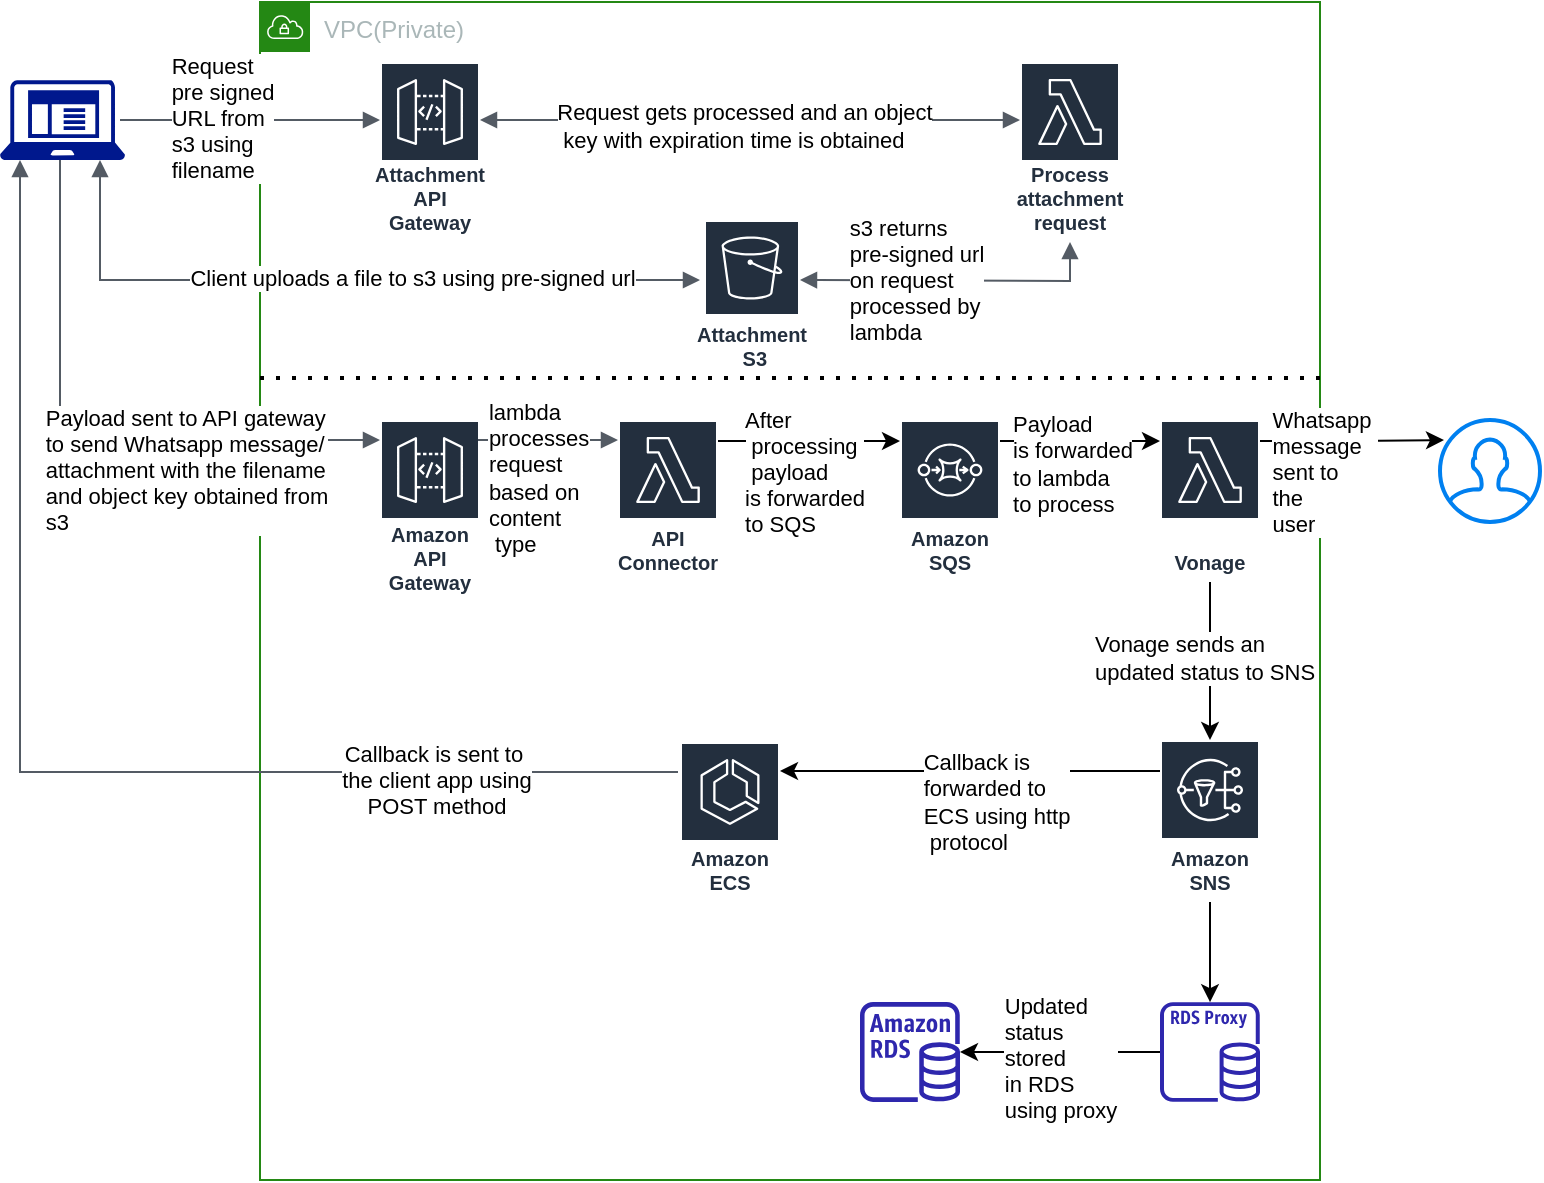 <mxfile version="17.1.3" type="github"><diagram id="vakftpAUyodfLYpdDC9n" name="Page-1"><mxGraphModel dx="946" dy="614" grid="1" gridSize="10" guides="1" tooltips="1" connect="1" arrows="1" fold="1" page="1" pageScale="1" pageWidth="827" pageHeight="1169" math="0" shadow="0"><root><mxCell id="0"/><mxCell id="1" parent="0"/><mxCell id="lhQ1l2nYaHMBvb2YkjtT-1" value="" style="sketch=0;aspect=fixed;pointerEvents=1;shadow=0;dashed=0;html=1;strokeColor=none;labelPosition=center;verticalLabelPosition=bottom;verticalAlign=top;align=center;fillColor=#00188D;shape=mxgraph.mscae.enterprise.client_application" vertex="1" parent="1"><mxGeometry x="10" y="70" width="62.5" height="40" as="geometry"/></mxCell><mxCell id="lhQ1l2nYaHMBvb2YkjtT-2" value="VPC(Private)" style="points=[[0,0],[0.25,0],[0.5,0],[0.75,0],[1,0],[1,0.25],[1,0.5],[1,0.75],[1,1],[0.75,1],[0.5,1],[0.25,1],[0,1],[0,0.75],[0,0.5],[0,0.25]];outlineConnect=0;gradientColor=none;html=1;whiteSpace=wrap;fontSize=12;fontStyle=0;container=1;pointerEvents=0;collapsible=0;recursiveResize=0;shape=mxgraph.aws4.group;grIcon=mxgraph.aws4.group_vpc;strokeColor=#248814;fillColor=none;verticalAlign=top;align=left;spacingLeft=30;fontColor=#AAB7B8;dashed=0;" vertex="1" parent="1"><mxGeometry x="140" y="31" width="530" height="589" as="geometry"/></mxCell><mxCell id="lhQ1l2nYaHMBvb2YkjtT-4" value="Attachment API Gateway" style="sketch=0;outlineConnect=0;fontColor=#232F3E;gradientColor=none;strokeColor=#ffffff;fillColor=#232F3E;dashed=0;verticalLabelPosition=middle;verticalAlign=bottom;align=center;html=1;whiteSpace=wrap;fontSize=10;fontStyle=1;spacing=3;shape=mxgraph.aws4.productIcon;prIcon=mxgraph.aws4.api_gateway;" vertex="1" parent="lhQ1l2nYaHMBvb2YkjtT-2"><mxGeometry x="60" y="30" width="50" height="90" as="geometry"/></mxCell><mxCell id="lhQ1l2nYaHMBvb2YkjtT-5" value="Process attachment request" style="sketch=0;outlineConnect=0;fontColor=#232F3E;gradientColor=none;strokeColor=#ffffff;fillColor=#232F3E;dashed=0;verticalLabelPosition=middle;verticalAlign=bottom;align=center;html=1;whiteSpace=wrap;fontSize=10;fontStyle=1;spacing=3;shape=mxgraph.aws4.productIcon;prIcon=mxgraph.aws4.lambda;" vertex="1" parent="lhQ1l2nYaHMBvb2YkjtT-2"><mxGeometry x="380" y="30" width="50" height="90" as="geometry"/></mxCell><mxCell id="lhQ1l2nYaHMBvb2YkjtT-6" value="Attachment&lt;br&gt;&amp;nbsp;S3" style="sketch=0;outlineConnect=0;fontColor=#232F3E;gradientColor=none;strokeColor=#ffffff;fillColor=#232F3E;dashed=0;verticalLabelPosition=middle;verticalAlign=bottom;align=center;html=1;whiteSpace=wrap;fontSize=10;fontStyle=1;spacing=3;shape=mxgraph.aws4.productIcon;prIcon=mxgraph.aws4.s3;" vertex="1" parent="lhQ1l2nYaHMBvb2YkjtT-2"><mxGeometry x="222" y="109" width="48" height="79" as="geometry"/></mxCell><mxCell id="lhQ1l2nYaHMBvb2YkjtT-7" value="Amazon API Gateway" style="sketch=0;outlineConnect=0;fontColor=#232F3E;gradientColor=none;strokeColor=#ffffff;fillColor=#232F3E;dashed=0;verticalLabelPosition=middle;verticalAlign=bottom;align=center;html=1;whiteSpace=wrap;fontSize=10;fontStyle=1;spacing=3;shape=mxgraph.aws4.productIcon;prIcon=mxgraph.aws4.api_gateway;" vertex="1" parent="lhQ1l2nYaHMBvb2YkjtT-2"><mxGeometry x="60" y="209" width="50" height="91" as="geometry"/></mxCell><mxCell id="lhQ1l2nYaHMBvb2YkjtT-57" style="edgeStyle=orthogonalEdgeStyle;rounded=0;orthogonalLoop=1;jettySize=auto;html=1;" edge="1" parent="lhQ1l2nYaHMBvb2YkjtT-2"><mxGeometry relative="1" as="geometry"><mxPoint x="229" y="219.5" as="sourcePoint"/><mxPoint x="320" y="219.5" as="targetPoint"/></mxGeometry></mxCell><mxCell id="lhQ1l2nYaHMBvb2YkjtT-58" value="&lt;div style=&quot;text-align: justify&quot;&gt;After&lt;/div&gt;&lt;div style=&quot;text-align: justify&quot;&gt;&amp;nbsp;processing&lt;/div&gt;&lt;div style=&quot;text-align: justify&quot;&gt;&amp;nbsp;payload&lt;/div&gt;&lt;div style=&quot;text-align: justify&quot;&gt;is forwarded&lt;/div&gt;&lt;div style=&quot;text-align: justify&quot;&gt;to SQS&lt;/div&gt;" style="edgeLabel;html=1;align=center;verticalAlign=middle;resizable=0;points=[];" vertex="1" connectable="0" parent="lhQ1l2nYaHMBvb2YkjtT-57"><mxGeometry x="-0.077" relative="1" as="geometry"><mxPoint x="1" y="15" as="offset"/></mxGeometry></mxCell><mxCell id="lhQ1l2nYaHMBvb2YkjtT-8" value="API Connector" style="sketch=0;outlineConnect=0;fontColor=#232F3E;gradientColor=none;strokeColor=#ffffff;fillColor=#232F3E;dashed=0;verticalLabelPosition=middle;verticalAlign=bottom;align=center;html=1;whiteSpace=wrap;fontSize=10;fontStyle=1;spacing=3;shape=mxgraph.aws4.productIcon;prIcon=mxgraph.aws4.lambda;" vertex="1" parent="lhQ1l2nYaHMBvb2YkjtT-2"><mxGeometry x="179" y="209" width="50" height="81" as="geometry"/></mxCell><mxCell id="lhQ1l2nYaHMBvb2YkjtT-59" value="&lt;div style=&quot;text-align: justify&quot;&gt;&lt;br&gt;&lt;/div&gt;" style="edgeStyle=orthogonalEdgeStyle;rounded=0;orthogonalLoop=1;jettySize=auto;html=1;" edge="1" parent="lhQ1l2nYaHMBvb2YkjtT-2"><mxGeometry relative="1" as="geometry"><mxPoint x="370" y="219.5" as="sourcePoint"/><mxPoint x="450" y="219.5" as="targetPoint"/></mxGeometry></mxCell><mxCell id="lhQ1l2nYaHMBvb2YkjtT-61" value="&lt;div style=&quot;text-align: justify&quot;&gt;Payload&amp;nbsp;&lt;/div&gt;&lt;div style=&quot;text-align: justify&quot;&gt;is forwarded&lt;/div&gt;&lt;div style=&quot;text-align: justify&quot;&gt;to lambda&lt;/div&gt;&lt;div style=&quot;text-align: justify&quot;&gt;to process&lt;/div&gt;" style="edgeLabel;html=1;align=center;verticalAlign=middle;resizable=0;points=[];" vertex="1" connectable="0" parent="lhQ1l2nYaHMBvb2YkjtT-59"><mxGeometry x="-0.1" y="1" relative="1" as="geometry"><mxPoint y="12" as="offset"/></mxGeometry></mxCell><mxCell id="lhQ1l2nYaHMBvb2YkjtT-9" value="Amazon SQS" style="sketch=0;outlineConnect=0;fontColor=#232F3E;gradientColor=none;strokeColor=#ffffff;fillColor=#232F3E;dashed=0;verticalLabelPosition=middle;verticalAlign=bottom;align=center;html=1;whiteSpace=wrap;fontSize=10;fontStyle=1;spacing=3;shape=mxgraph.aws4.productIcon;prIcon=mxgraph.aws4.sqs;" vertex="1" parent="lhQ1l2nYaHMBvb2YkjtT-2"><mxGeometry x="320" y="209" width="50" height="81" as="geometry"/></mxCell><mxCell id="lhQ1l2nYaHMBvb2YkjtT-65" style="edgeStyle=orthogonalEdgeStyle;rounded=0;orthogonalLoop=1;jettySize=auto;html=1;" edge="1" parent="lhQ1l2nYaHMBvb2YkjtT-2" source="lhQ1l2nYaHMBvb2YkjtT-10" target="lhQ1l2nYaHMBvb2YkjtT-11"><mxGeometry relative="1" as="geometry"/></mxCell><mxCell id="lhQ1l2nYaHMBvb2YkjtT-66" value="&lt;div style=&quot;text-align: justify&quot;&gt;Vonage&amp;nbsp;sends an&lt;/div&gt;&lt;div style=&quot;text-align: justify&quot;&gt;updated status to SNS&lt;/div&gt;" style="edgeLabel;html=1;align=center;verticalAlign=middle;resizable=0;points=[];" vertex="1" connectable="0" parent="lhQ1l2nYaHMBvb2YkjtT-65"><mxGeometry x="-0.443" y="3" relative="1" as="geometry"><mxPoint x="-6" y="16" as="offset"/></mxGeometry></mxCell><mxCell id="lhQ1l2nYaHMBvb2YkjtT-10" value="Vonage" style="sketch=0;outlineConnect=0;fontColor=#232F3E;gradientColor=none;strokeColor=#ffffff;fillColor=#232F3E;dashed=0;verticalLabelPosition=middle;verticalAlign=bottom;align=center;html=1;whiteSpace=wrap;fontSize=10;fontStyle=1;spacing=3;shape=mxgraph.aws4.productIcon;prIcon=mxgraph.aws4.lambda;" vertex="1" parent="lhQ1l2nYaHMBvb2YkjtT-2"><mxGeometry x="450" y="209" width="50" height="81" as="geometry"/></mxCell><mxCell id="lhQ1l2nYaHMBvb2YkjtT-63" style="edgeStyle=orthogonalEdgeStyle;rounded=0;orthogonalLoop=1;jettySize=auto;html=1;" edge="1" parent="lhQ1l2nYaHMBvb2YkjtT-2" source="lhQ1l2nYaHMBvb2YkjtT-11" target="lhQ1l2nYaHMBvb2YkjtT-42"><mxGeometry relative="1" as="geometry"/></mxCell><mxCell id="lhQ1l2nYaHMBvb2YkjtT-64" style="edgeStyle=orthogonalEdgeStyle;rounded=0;orthogonalLoop=1;jettySize=auto;html=1;" edge="1" parent="lhQ1l2nYaHMBvb2YkjtT-2"><mxGeometry relative="1" as="geometry"><mxPoint x="450" y="384.5" as="sourcePoint"/><mxPoint x="260" y="384.5" as="targetPoint"/><Array as="points"><mxPoint x="310" y="385"/><mxPoint x="310" y="385"/></Array></mxGeometry></mxCell><mxCell id="lhQ1l2nYaHMBvb2YkjtT-69" value="&lt;span style=&quot;color: rgba(0 , 0 , 0 , 0) ; font-family: monospace ; font-size: 0px ; background-color: rgb(248 , 249 , 250)&quot;&gt;%3CmxGraphModel%3E%3Croot%3E%3CmxCell%20id%3D%220%22%2F%3E%3CmxCell%20id%3D%221%22%20parent%3D%220%22%2F%3E%3CmxCell%20id%3D%222%22%20value%3D%22%26lt%3Bdiv%20style%3D%26quot%3Btext-align%3A%20justify%26quot%3B%26gt%3Bupdated%26lt%3B%2Fdiv%26gt%3B%26lt%3Bdiv%20style%3D%26quot%3Btext-align%3A%20justify%26quot%3B%26gt%3Bstatus%26lt%3B%2Fdiv%26gt%3B%26lt%3Bdiv%20style%3D%26quot%3Btext-align%3A%20justify%26quot%3B%26gt%3Bstored%26lt%3B%2Fdiv%26gt%3B%26lt%3Bdiv%20style%3D%26quot%3Btext-align%3A%20justify%26quot%3B%26gt%3Bin%20rds%26lt%3B%2Fdiv%26gt%3B%26lt%3Bdiv%20style%3D%26quot%3Btext-align%3A%20justify%26quot%3B%26gt%3Busing%20proxy%26lt%3B%2Fdiv%26gt%3B%22%20style%3D%22edgeLabel%3Bhtml%3D1%3Balign%3Dcenter%3BverticalAlign%3Dmiddle%3Bresizable%3D0%3Bpoints%3D%5B%5D%3B%22%20vertex%3D%221%22%20connectable%3D%220%22%20parent%3D%221%22%3E%3CmxGeometry%20x%3D%22540%22%20y%3D%22559%22%20as%3D%22geometry%22%2F%3E%3C%2FmxCell%3E%3C%2Froot%3E%3C%2FmxGraphModel%3E&lt;/span&gt;&lt;span style=&quot;color: rgba(0 , 0 , 0 , 0) ; font-family: monospace ; font-size: 0px ; background-color: rgb(248 , 249 , 250)&quot;&gt;%3CmxGraphModel%3E%3Croot%3E%3CmxCell%20id%3D%220%22%2F%3E%3CmxCell%20id%3D%221%22%20parent%3D%220%22%2F%3E%3CmxCell%20id%3D%222%22%20value%3D%22%26lt%3Bdiv%20style%3D%26quot%3Btext-align%3A%20justify%26quot%3B%26gt%3Bupdated%26lt%3B%2Fdiv%26gt%3B%26lt%3Bdiv%20style%3D%26quot%3Btext-align%3A%20justify%26quot%3B%26gt%3Bstatus%26lt%3B%2Fdiv%26gt%3B%26lt%3Bdiv%20style%3D%26quot%3Btext-align%3A%20justify%26quot%3B%26gt%3Bstored%26lt%3B%2Fdiv%26gt%3B%26lt%3Bdiv%20style%3D%26quot%3Btext-align%3A%20justify%26quot%3B%26gt%3Bin%20rds%26lt%3B%2Fdiv%26gt%3B%26lt%3Bdiv%20style%3D%26quot%3Btext-align%3A%20justify%26quot%3B%26gt%3Busing%20proxy%26lt%3B%2Fdiv%26gt%3B%22%20style%3D%22edgeLabel%3Bhtml%3D1%3Balign%3Dcenter%3BverticalAlign%3Dmiddle%3Bresizable%3D0%3Bpoints%3D%5B%5D%3B%22%20vertex%3D%221%22%20connectable%3D%220%22%20parent%3D%221%22%3E%3CmxGeometry%20x%3D%22540%22%20y%3D%22559%22%20as%3D%22geometry%22%2F%3E%3C%2FmxCell%3E%3C%2Froot%3E%3C%2FmxGraphModel%3E&lt;/span&gt;" style="edgeLabel;html=1;align=center;verticalAlign=middle;resizable=0;points=[];" vertex="1" connectable="0" parent="lhQ1l2nYaHMBvb2YkjtT-64"><mxGeometry x="-0.032" y="-1" relative="1" as="geometry"><mxPoint as="offset"/></mxGeometry></mxCell><mxCell id="lhQ1l2nYaHMBvb2YkjtT-70" value="&lt;span style=&quot;color: rgba(0 , 0 , 0 , 0) ; font-family: monospace ; font-size: 0px ; background-color: rgb(248 , 249 , 250)&quot;&gt;%3CmxGraphModel%3E%3Croot%3E%3CmxCell%20id%3D%220%22%2F%3E%3CmxCell%20id%3D%221%22%20parent%3D%220%22%2F%3E%3CmxCell%20id%3D%222%22%20value%3D%22%26lt%3Bdiv%20style%3D%26quot%3Btext-align%3A%20justify%26quot%3B%26gt%3Bupdated%26lt%3B%2Fdiv%26gt%3B%26lt%3Bdiv%20style%3D%26quot%3Btext-align%3A%20justify%26quot%3B%26gt%3Bstatus%26lt%3B%2Fdiv%26gt%3B%26lt%3Bdiv%20style%3D%26quot%3Btext-align%3A%20justify%26quot%3B%26gt%3Bstored%26lt%3B%2Fdiv%26gt%3B%26lt%3Bdiv%20style%3D%26quot%3Btext-align%3A%20justify%26quot%3B%26gt%3Bin%20rds%26lt%3B%2Fdiv%26gt%3B%26lt%3Bdiv%20style%3D%26quot%3Btext-align%3A%20justify%26quot%3B%26gt%3Busing%20proxy%26lt%3B%2Fdiv%26gt%3B%22%20style%3D%22edgeLabel%3Bhtml%3D1%3Balign%3Dcenter%3BverticalAlign%3Dmiddle%3Bresizable%3D0%3Bpoints%3D%5B%5D%3B%22%20vertex%3D%221%22%20connectable%3D%220%22%20parent%3D%221%22%3E%3CmxGeometry%20x%3D%22540%22%20y%3D%22559%22%20as%3D%22geometry%22%2F%3E%3C%2FmxCell%3E%3C%2Froot%3E%3C%2FmxGraphModel%3E&lt;/span&gt;" style="edgeLabel;html=1;align=center;verticalAlign=middle;resizable=0;points=[];" vertex="1" connectable="0" parent="lhQ1l2nYaHMBvb2YkjtT-64"><mxGeometry x="0.032" y="4" relative="1" as="geometry"><mxPoint as="offset"/></mxGeometry></mxCell><mxCell id="lhQ1l2nYaHMBvb2YkjtT-71" value="&lt;div style=&quot;text-align: justify&quot;&gt;Callback is&lt;/div&gt;&lt;div style=&quot;text-align: justify&quot;&gt;forwarded to&lt;/div&gt;&lt;div style=&quot;text-align: justify&quot;&gt;ECS using http&lt;/div&gt;&lt;div style=&quot;text-align: justify&quot;&gt;&amp;nbsp;protocol&lt;/div&gt;" style="edgeLabel;html=1;align=center;verticalAlign=middle;resizable=0;points=[];" vertex="1" connectable="0" parent="lhQ1l2nYaHMBvb2YkjtT-64"><mxGeometry x="-0.242" relative="1" as="geometry"><mxPoint x="-10" y="15" as="offset"/></mxGeometry></mxCell><mxCell id="lhQ1l2nYaHMBvb2YkjtT-11" value="Amazon SNS" style="sketch=0;outlineConnect=0;fontColor=#232F3E;gradientColor=none;strokeColor=#ffffff;fillColor=#232F3E;dashed=0;verticalLabelPosition=middle;verticalAlign=bottom;align=center;html=1;whiteSpace=wrap;fontSize=10;fontStyle=1;spacing=3;shape=mxgraph.aws4.productIcon;prIcon=mxgraph.aws4.sns;" vertex="1" parent="lhQ1l2nYaHMBvb2YkjtT-2"><mxGeometry x="450" y="369" width="50" height="81" as="geometry"/></mxCell><mxCell id="lhQ1l2nYaHMBvb2YkjtT-14" value="" style="sketch=0;outlineConnect=0;fontColor=#232F3E;gradientColor=none;fillColor=#2E27AD;strokeColor=none;dashed=0;verticalLabelPosition=bottom;verticalAlign=top;align=center;html=1;fontSize=12;fontStyle=0;aspect=fixed;pointerEvents=1;shape=mxgraph.aws4.rds_instance;" vertex="1" parent="lhQ1l2nYaHMBvb2YkjtT-2"><mxGeometry x="300" y="500" width="50" height="50" as="geometry"/></mxCell><mxCell id="lhQ1l2nYaHMBvb2YkjtT-15" value="Amazon ECS" style="sketch=0;outlineConnect=0;fontColor=#232F3E;gradientColor=none;strokeColor=#ffffff;fillColor=#232F3E;dashed=0;verticalLabelPosition=middle;verticalAlign=bottom;align=center;html=1;whiteSpace=wrap;fontSize=10;fontStyle=1;spacing=3;shape=mxgraph.aws4.productIcon;prIcon=mxgraph.aws4.ecs;" vertex="1" parent="lhQ1l2nYaHMBvb2YkjtT-2"><mxGeometry x="210" y="370" width="50" height="80" as="geometry"/></mxCell><mxCell id="lhQ1l2nYaHMBvb2YkjtT-19" value="" style="edgeStyle=orthogonalEdgeStyle;html=1;endArrow=block;elbow=vertical;startArrow=none;endFill=1;strokeColor=#545B64;rounded=0;" edge="1" parent="lhQ1l2nYaHMBvb2YkjtT-2"><mxGeometry width="100" relative="1" as="geometry"><mxPoint x="-70" y="59" as="sourcePoint"/><mxPoint x="60" y="59" as="targetPoint"/><Array as="points"><mxPoint x="-10" y="59"/><mxPoint x="-10" y="59"/></Array></mxGeometry></mxCell><mxCell id="lhQ1l2nYaHMBvb2YkjtT-47" value="&lt;div style=&quot;text-align: justify&quot;&gt;Request&lt;/div&gt;&lt;div style=&quot;text-align: justify&quot;&gt;pre signed&lt;/div&gt;&lt;div style=&quot;text-align: justify&quot;&gt;URL from&lt;/div&gt;&lt;div style=&quot;text-align: justify&quot;&gt;s3 using&lt;/div&gt;&lt;div style=&quot;text-align: justify&quot;&gt;filename&lt;/div&gt;" style="edgeLabel;html=1;align=center;verticalAlign=middle;resizable=0;points=[];" vertex="1" connectable="0" parent="lhQ1l2nYaHMBvb2YkjtT-19"><mxGeometry x="-0.215" y="1" relative="1" as="geometry"><mxPoint as="offset"/></mxGeometry></mxCell><mxCell id="lhQ1l2nYaHMBvb2YkjtT-21" value="" style="edgeStyle=orthogonalEdgeStyle;html=1;endArrow=block;elbow=vertical;startArrow=block;startFill=1;endFill=1;strokeColor=#545B64;rounded=0;" edge="1" parent="lhQ1l2nYaHMBvb2YkjtT-2"><mxGeometry width="100" relative="1" as="geometry"><mxPoint x="110" y="59" as="sourcePoint"/><mxPoint x="380" y="59" as="targetPoint"/><Array as="points"><mxPoint x="340" y="59"/><mxPoint x="340" y="59"/></Array></mxGeometry></mxCell><mxCell id="lhQ1l2nYaHMBvb2YkjtT-48" value="&lt;div style=&quot;text-align: justify&quot;&gt;Request gets processed and an object&lt;/div&gt;&lt;div style=&quot;text-align: justify&quot;&gt;&amp;nbsp;key with expiration time is obtained&lt;/div&gt;" style="edgeLabel;html=1;align=center;verticalAlign=middle;resizable=0;points=[];" vertex="1" connectable="0" parent="lhQ1l2nYaHMBvb2YkjtT-21"><mxGeometry x="-0.133" y="-3" relative="1" as="geometry"><mxPoint x="15" as="offset"/></mxGeometry></mxCell><mxCell id="lhQ1l2nYaHMBvb2YkjtT-24" value="" style="edgeStyle=orthogonalEdgeStyle;html=1;endArrow=block;elbow=vertical;startArrow=block;startFill=1;endFill=1;strokeColor=#545B64;rounded=0;" edge="1" parent="lhQ1l2nYaHMBvb2YkjtT-2" target="lhQ1l2nYaHMBvb2YkjtT-5"><mxGeometry width="100" relative="1" as="geometry"><mxPoint x="270" y="139" as="sourcePoint"/><mxPoint x="370" y="139" as="targetPoint"/></mxGeometry></mxCell><mxCell id="lhQ1l2nYaHMBvb2YkjtT-49" value="&lt;div style=&quot;text-align: justify&quot;&gt;s3 returns&amp;nbsp;&lt;/div&gt;&lt;div style=&quot;text-align: justify&quot;&gt;pre-signed url&lt;/div&gt;&lt;div style=&quot;text-align: justify&quot;&gt;on request&lt;/div&gt;&lt;div style=&quot;text-align: justify&quot;&gt;processed by&lt;/div&gt;&lt;div style=&quot;text-align: justify&quot;&gt;lambda&lt;/div&gt;" style="edgeLabel;html=1;align=center;verticalAlign=middle;resizable=0;points=[];" vertex="1" connectable="0" parent="lhQ1l2nYaHMBvb2YkjtT-24"><mxGeometry x="-0.368" relative="1" as="geometry"><mxPoint x="9" as="offset"/></mxGeometry></mxCell><mxCell id="lhQ1l2nYaHMBvb2YkjtT-35" value="" style="edgeStyle=orthogonalEdgeStyle;html=1;endArrow=block;elbow=vertical;startArrow=none;endFill=1;strokeColor=#545B64;rounded=0;" edge="1" parent="lhQ1l2nYaHMBvb2YkjtT-2"><mxGeometry width="100" relative="1" as="geometry"><mxPoint x="109" y="219" as="sourcePoint"/><mxPoint x="179" y="219" as="targetPoint"/></mxGeometry></mxCell><mxCell id="lhQ1l2nYaHMBvb2YkjtT-52" value="&lt;div style=&quot;text-align: justify&quot;&gt;lambda&lt;/div&gt;&lt;div style=&quot;text-align: justify&quot;&gt;processes&lt;/div&gt;&lt;div style=&quot;text-align: justify&quot;&gt;request&lt;/div&gt;&lt;div style=&quot;text-align: justify&quot;&gt;based on&lt;/div&gt;&lt;div style=&quot;text-align: justify&quot;&gt;content&lt;/div&gt;&lt;div style=&quot;text-align: justify&quot;&gt;&amp;nbsp;type&lt;/div&gt;" style="edgeLabel;html=1;align=center;verticalAlign=middle;resizable=0;points=[];" vertex="1" connectable="0" parent="lhQ1l2nYaHMBvb2YkjtT-35"><mxGeometry x="-0.171" y="3" relative="1" as="geometry"><mxPoint x="1" y="22" as="offset"/></mxGeometry></mxCell><mxCell id="lhQ1l2nYaHMBvb2YkjtT-43" style="edgeStyle=orthogonalEdgeStyle;rounded=0;orthogonalLoop=1;jettySize=auto;html=1;" edge="1" parent="lhQ1l2nYaHMBvb2YkjtT-2" source="lhQ1l2nYaHMBvb2YkjtT-42" target="lhQ1l2nYaHMBvb2YkjtT-14"><mxGeometry relative="1" as="geometry"/></mxCell><mxCell id="lhQ1l2nYaHMBvb2YkjtT-67" value="&lt;div style=&quot;text-align: justify&quot;&gt;Updated&lt;/div&gt;&lt;div style=&quot;text-align: justify&quot;&gt;status&lt;/div&gt;&lt;div style=&quot;text-align: justify&quot;&gt;stored&lt;/div&gt;&lt;div style=&quot;text-align: justify&quot;&gt;in RDS&lt;/div&gt;&lt;div style=&quot;text-align: justify&quot;&gt;using proxy&lt;/div&gt;" style="edgeLabel;html=1;align=center;verticalAlign=middle;resizable=0;points=[];" vertex="1" connectable="0" parent="lhQ1l2nYaHMBvb2YkjtT-43"><mxGeometry x="0.18" y="3" relative="1" as="geometry"><mxPoint x="9" as="offset"/></mxGeometry></mxCell><mxCell id="lhQ1l2nYaHMBvb2YkjtT-42" value="" style="sketch=0;outlineConnect=0;fontColor=#232F3E;gradientColor=none;fillColor=#2E27AD;strokeColor=none;dashed=0;verticalLabelPosition=bottom;verticalAlign=top;align=center;html=1;fontSize=12;fontStyle=0;aspect=fixed;pointerEvents=1;shape=mxgraph.aws4.rds_proxy;" vertex="1" parent="lhQ1l2nYaHMBvb2YkjtT-2"><mxGeometry x="450" y="500" width="50" height="50" as="geometry"/></mxCell><mxCell id="lhQ1l2nYaHMBvb2YkjtT-75" value="" style="endArrow=none;dashed=1;html=1;dashPattern=1 3;strokeWidth=2;rounded=0;" edge="1" parent="lhQ1l2nYaHMBvb2YkjtT-2"><mxGeometry width="50" height="50" relative="1" as="geometry"><mxPoint y="188" as="sourcePoint"/><mxPoint x="530" y="188" as="targetPoint"/></mxGeometry></mxCell><mxCell id="lhQ1l2nYaHMBvb2YkjtT-13" value="" style="html=1;verticalLabelPosition=bottom;align=center;labelBackgroundColor=#ffffff;verticalAlign=top;strokeWidth=2;strokeColor=#0080F0;shadow=0;dashed=0;shape=mxgraph.ios7.icons.user;" vertex="1" parent="1"><mxGeometry x="730" y="240" width="50" height="51" as="geometry"/></mxCell><mxCell id="lhQ1l2nYaHMBvb2YkjtT-31" value="" style="edgeStyle=orthogonalEdgeStyle;html=1;endArrow=block;elbow=vertical;startArrow=block;startFill=1;endFill=1;strokeColor=#545B64;rounded=0;" edge="1" parent="1"><mxGeometry width="100" relative="1" as="geometry"><mxPoint x="360" y="170" as="sourcePoint"/><mxPoint x="60" y="110" as="targetPoint"/><Array as="points"><mxPoint x="60" y="170"/></Array></mxGeometry></mxCell><mxCell id="lhQ1l2nYaHMBvb2YkjtT-50" value="&lt;div style=&quot;text-align: justify&quot;&gt;Client uploads a file to s3 using pre-signed url&lt;/div&gt;" style="edgeLabel;html=1;align=center;verticalAlign=middle;resizable=0;points=[];" vertex="1" connectable="0" parent="lhQ1l2nYaHMBvb2YkjtT-31"><mxGeometry x="-0.2" y="-1" relative="1" as="geometry"><mxPoint as="offset"/></mxGeometry></mxCell><mxCell id="lhQ1l2nYaHMBvb2YkjtT-32" value="" style="edgeStyle=orthogonalEdgeStyle;html=1;endArrow=block;elbow=vertical;startArrow=none;endFill=1;strokeColor=#545B64;rounded=0;" edge="1" parent="1"><mxGeometry width="100" relative="1" as="geometry"><mxPoint x="40" y="110" as="sourcePoint"/><mxPoint x="200" y="250" as="targetPoint"/><Array as="points"><mxPoint x="100" y="250"/><mxPoint x="100" y="250"/></Array></mxGeometry></mxCell><mxCell id="lhQ1l2nYaHMBvb2YkjtT-51" value="&lt;div style=&quot;text-align: justify&quot;&gt;Payload sent to API gateway&lt;/div&gt;&lt;div style=&quot;text-align: justify&quot;&gt;to send Whatsapp message/&lt;/div&gt;&lt;div style=&quot;text-align: justify&quot;&gt;attachment with the filename&lt;/div&gt;&lt;div style=&quot;text-align: justify&quot;&gt;and object key obtained from&lt;/div&gt;&lt;div style=&quot;text-align: justify&quot;&gt;s3&lt;/div&gt;" style="edgeLabel;html=1;align=center;verticalAlign=middle;resizable=0;points=[];" vertex="1" connectable="0" parent="lhQ1l2nYaHMBvb2YkjtT-32"><mxGeometry x="0.413" y="-1" relative="1" as="geometry"><mxPoint x="-9" y="14" as="offset"/></mxGeometry></mxCell><mxCell id="lhQ1l2nYaHMBvb2YkjtT-39" value="" style="edgeStyle=orthogonalEdgeStyle;html=1;endArrow=block;elbow=vertical;startArrow=none;endFill=1;strokeColor=#545B64;rounded=0;" edge="1" parent="1"><mxGeometry width="100" relative="1" as="geometry"><mxPoint x="349" y="416" as="sourcePoint"/><mxPoint x="20" y="110" as="targetPoint"/><Array as="points"><mxPoint x="20" y="416"/></Array></mxGeometry></mxCell><mxCell id="lhQ1l2nYaHMBvb2YkjtT-72" value="Callback is sent to&amp;nbsp;&lt;br&gt;the client app using&lt;br&gt;POST method" style="edgeLabel;html=1;align=center;verticalAlign=middle;resizable=0;points=[];" vertex="1" connectable="0" parent="lhQ1l2nYaHMBvb2YkjtT-39"><mxGeometry x="-0.619" y="4" relative="1" as="geometry"><mxPoint as="offset"/></mxGeometry></mxCell><mxCell id="lhQ1l2nYaHMBvb2YkjtT-56" style="edgeStyle=orthogonalEdgeStyle;rounded=0;orthogonalLoop=1;jettySize=auto;html=1;entryX=0.08;entryY=0.824;entryDx=0;entryDy=0;entryPerimeter=0;" edge="1" parent="1"><mxGeometry relative="1" as="geometry"><mxPoint x="640" y="250.5" as="sourcePoint"/><mxPoint x="732" y="250.024" as="targetPoint"/><Array as="points"><mxPoint x="686" y="250"/></Array></mxGeometry></mxCell><mxCell id="lhQ1l2nYaHMBvb2YkjtT-62" value="&lt;div style=&quot;text-align: justify&quot;&gt;Whatsapp&amp;nbsp;&lt;/div&gt;&lt;div style=&quot;text-align: justify&quot;&gt;message&lt;/div&gt;&lt;div style=&quot;text-align: justify&quot;&gt;sent to&lt;/div&gt;&lt;div style=&quot;text-align: justify&quot;&gt;the&amp;nbsp;&lt;/div&gt;&lt;div style=&quot;text-align: justify&quot;&gt;user&lt;/div&gt;" style="edgeLabel;html=1;align=center;verticalAlign=middle;resizable=0;points=[];" vertex="1" connectable="0" parent="lhQ1l2nYaHMBvb2YkjtT-56"><mxGeometry x="-0.304" y="3" relative="1" as="geometry"><mxPoint y="18" as="offset"/></mxGeometry></mxCell></root></mxGraphModel></diagram></mxfile>